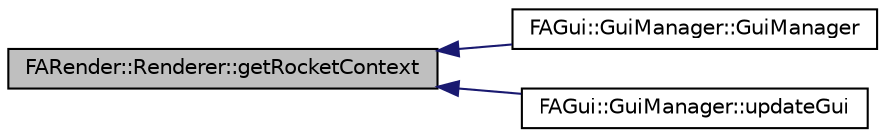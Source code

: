 digraph G
{
  edge [fontname="Helvetica",fontsize="10",labelfontname="Helvetica",labelfontsize="10"];
  node [fontname="Helvetica",fontsize="10",shape=record];
  rankdir="LR";
  Node1 [label="FARender::Renderer::getRocketContext",height=0.2,width=0.4,color="black", fillcolor="grey75", style="filled" fontcolor="black"];
  Node1 -> Node2 [dir="back",color="midnightblue",fontsize="10",style="solid",fontname="Helvetica"];
  Node2 [label="FAGui::GuiManager::GuiManager",height=0.2,width=0.4,color="black", fillcolor="white", style="filled",URL="$class_f_a_gui_1_1_gui_manager.html#afb827f9b028aafa83fa870a609b126f2"];
  Node1 -> Node3 [dir="back",color="midnightblue",fontsize="10",style="solid",fontname="Helvetica"];
  Node3 [label="FAGui::GuiManager::updateGui",height=0.2,width=0.4,color="black", fillcolor="white", style="filled",URL="$class_f_a_gui_1_1_gui_manager.html#ab8acac85dc71615f9539ceb38e0a41a6"];
}
